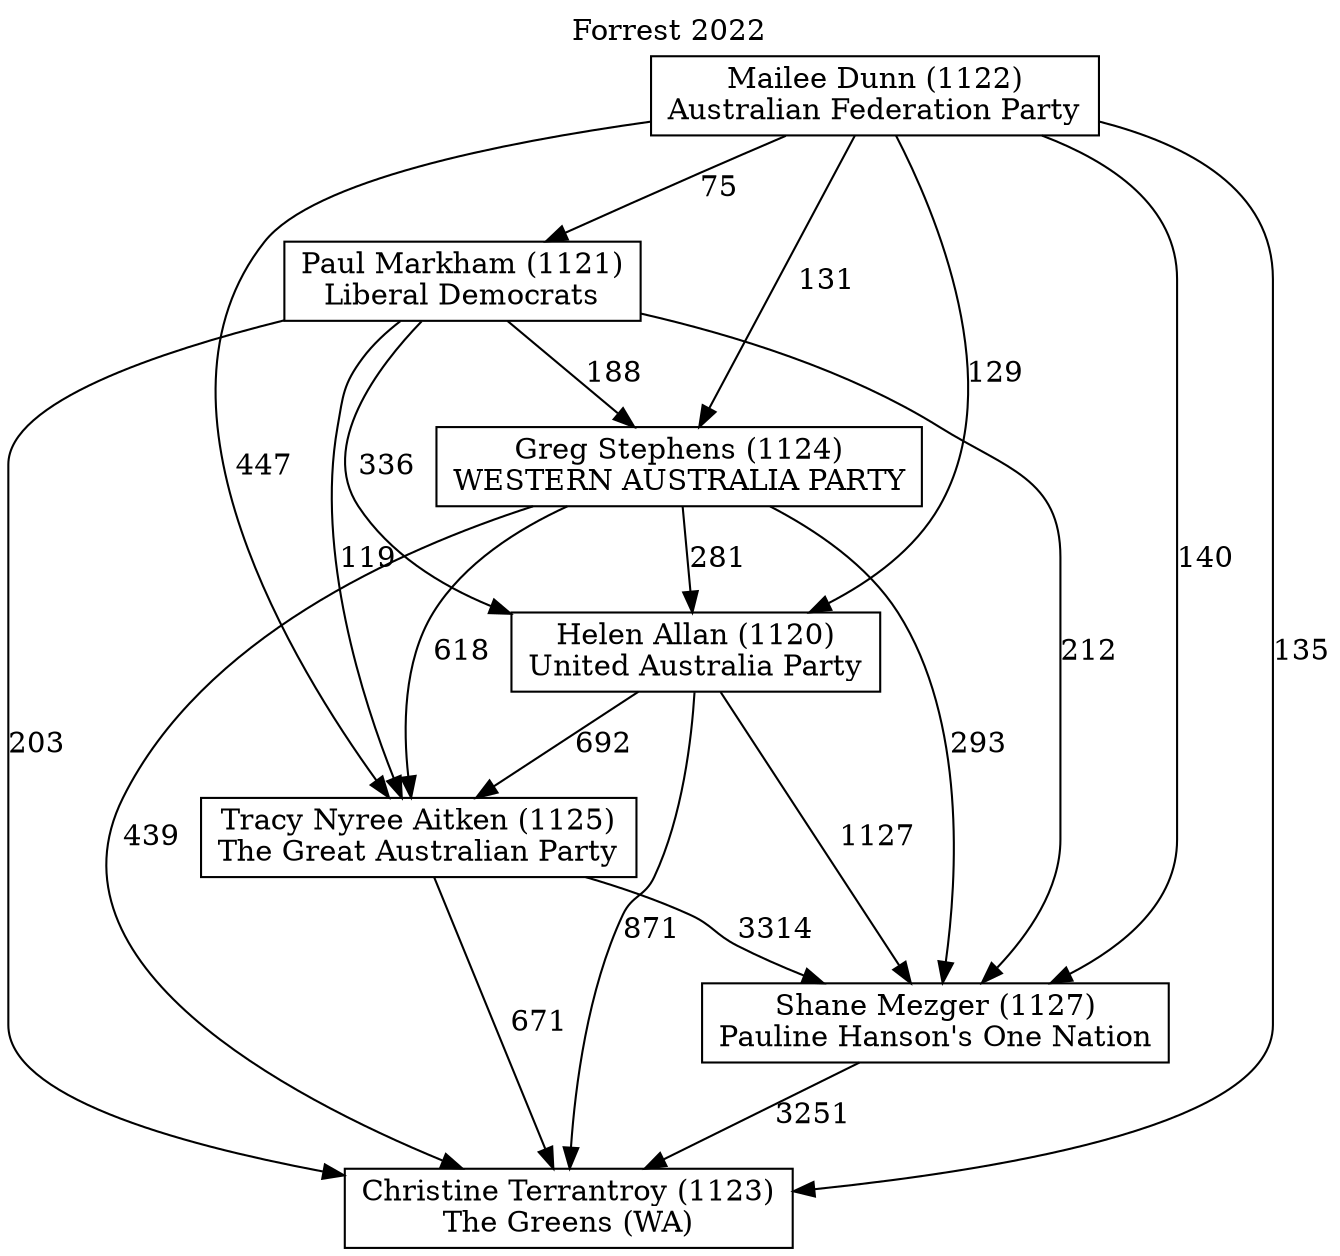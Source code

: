 // House preference flow
digraph "Christine Terrantroy (1123)_Forrest_2022" {
	graph [label="Forrest 2022" labelloc=t mclimit=10]
	node [shape=box]
	"Greg Stephens (1124)" [label="Greg Stephens (1124)
WESTERN AUSTRALIA PARTY"]
	"Paul Markham (1121)" [label="Paul Markham (1121)
Liberal Democrats"]
	"Helen Allan (1120)" [label="Helen Allan (1120)
United Australia Party"]
	"Shane Mezger (1127)" [label="Shane Mezger (1127)
Pauline Hanson's One Nation"]
	"Tracy Nyree Aitken (1125)" [label="Tracy Nyree Aitken (1125)
The Great Australian Party"]
	"Christine Terrantroy (1123)" [label="Christine Terrantroy (1123)
The Greens (WA)"]
	"Mailee Dunn (1122)" [label="Mailee Dunn (1122)
Australian Federation Party"]
	"Paul Markham (1121)" -> "Shane Mezger (1127)" [label=212]
	"Greg Stephens (1124)" -> "Helen Allan (1120)" [label=281]
	"Paul Markham (1121)" -> "Christine Terrantroy (1123)" [label=203]
	"Mailee Dunn (1122)" -> "Paul Markham (1121)" [label=75]
	"Greg Stephens (1124)" -> "Christine Terrantroy (1123)" [label=439]
	"Mailee Dunn (1122)" -> "Shane Mezger (1127)" [label=140]
	"Mailee Dunn (1122)" -> "Christine Terrantroy (1123)" [label=135]
	"Helen Allan (1120)" -> "Christine Terrantroy (1123)" [label=871]
	"Helen Allan (1120)" -> "Shane Mezger (1127)" [label=1127]
	"Tracy Nyree Aitken (1125)" -> "Christine Terrantroy (1123)" [label=671]
	"Mailee Dunn (1122)" -> "Helen Allan (1120)" [label=129]
	"Mailee Dunn (1122)" -> "Tracy Nyree Aitken (1125)" [label=447]
	"Paul Markham (1121)" -> "Greg Stephens (1124)" [label=188]
	"Shane Mezger (1127)" -> "Christine Terrantroy (1123)" [label=3251]
	"Mailee Dunn (1122)" -> "Greg Stephens (1124)" [label=131]
	"Greg Stephens (1124)" -> "Shane Mezger (1127)" [label=293]
	"Paul Markham (1121)" -> "Helen Allan (1120)" [label=336]
	"Paul Markham (1121)" -> "Tracy Nyree Aitken (1125)" [label=119]
	"Tracy Nyree Aitken (1125)" -> "Shane Mezger (1127)" [label=3314]
	"Greg Stephens (1124)" -> "Tracy Nyree Aitken (1125)" [label=618]
	"Helen Allan (1120)" -> "Tracy Nyree Aitken (1125)" [label=692]
}
